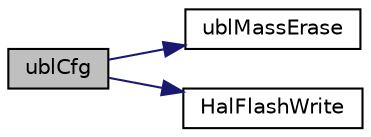 digraph "ublCfg"
{
  edge [fontname="Helvetica",fontsize="10",labelfontname="Helvetica",labelfontsize="10"];
  node [fontname="Helvetica",fontsize="10",shape=record];
  rankdir="LR";
  Node1 [label="ublCfg",height=0.2,width=0.4,color="black", fillcolor="grey75", style="filled" fontcolor="black"];
  Node1 -> Node2 [color="midnightblue",fontsize="10",style="solid",fontname="Helvetica"];
  Node2 [label="ublMassErase",height=0.2,width=0.4,color="black", fillcolor="white", style="filled",URL="$ubl__exec_8c.html#a2aec3d051ad17a7157f22cbc8fd714c8"];
  Node1 -> Node3 [color="midnightblue",fontsize="10",style="solid",fontname="Helvetica"];
  Node3 [label="HalFlashWrite",height=0.2,width=0.4,color="black", fillcolor="white", style="filled",URL="$_components_2hal_2include_2hal__flash_8h.html#a056f262458cef8cb2ab51dc0f0cc2a5e"];
}
